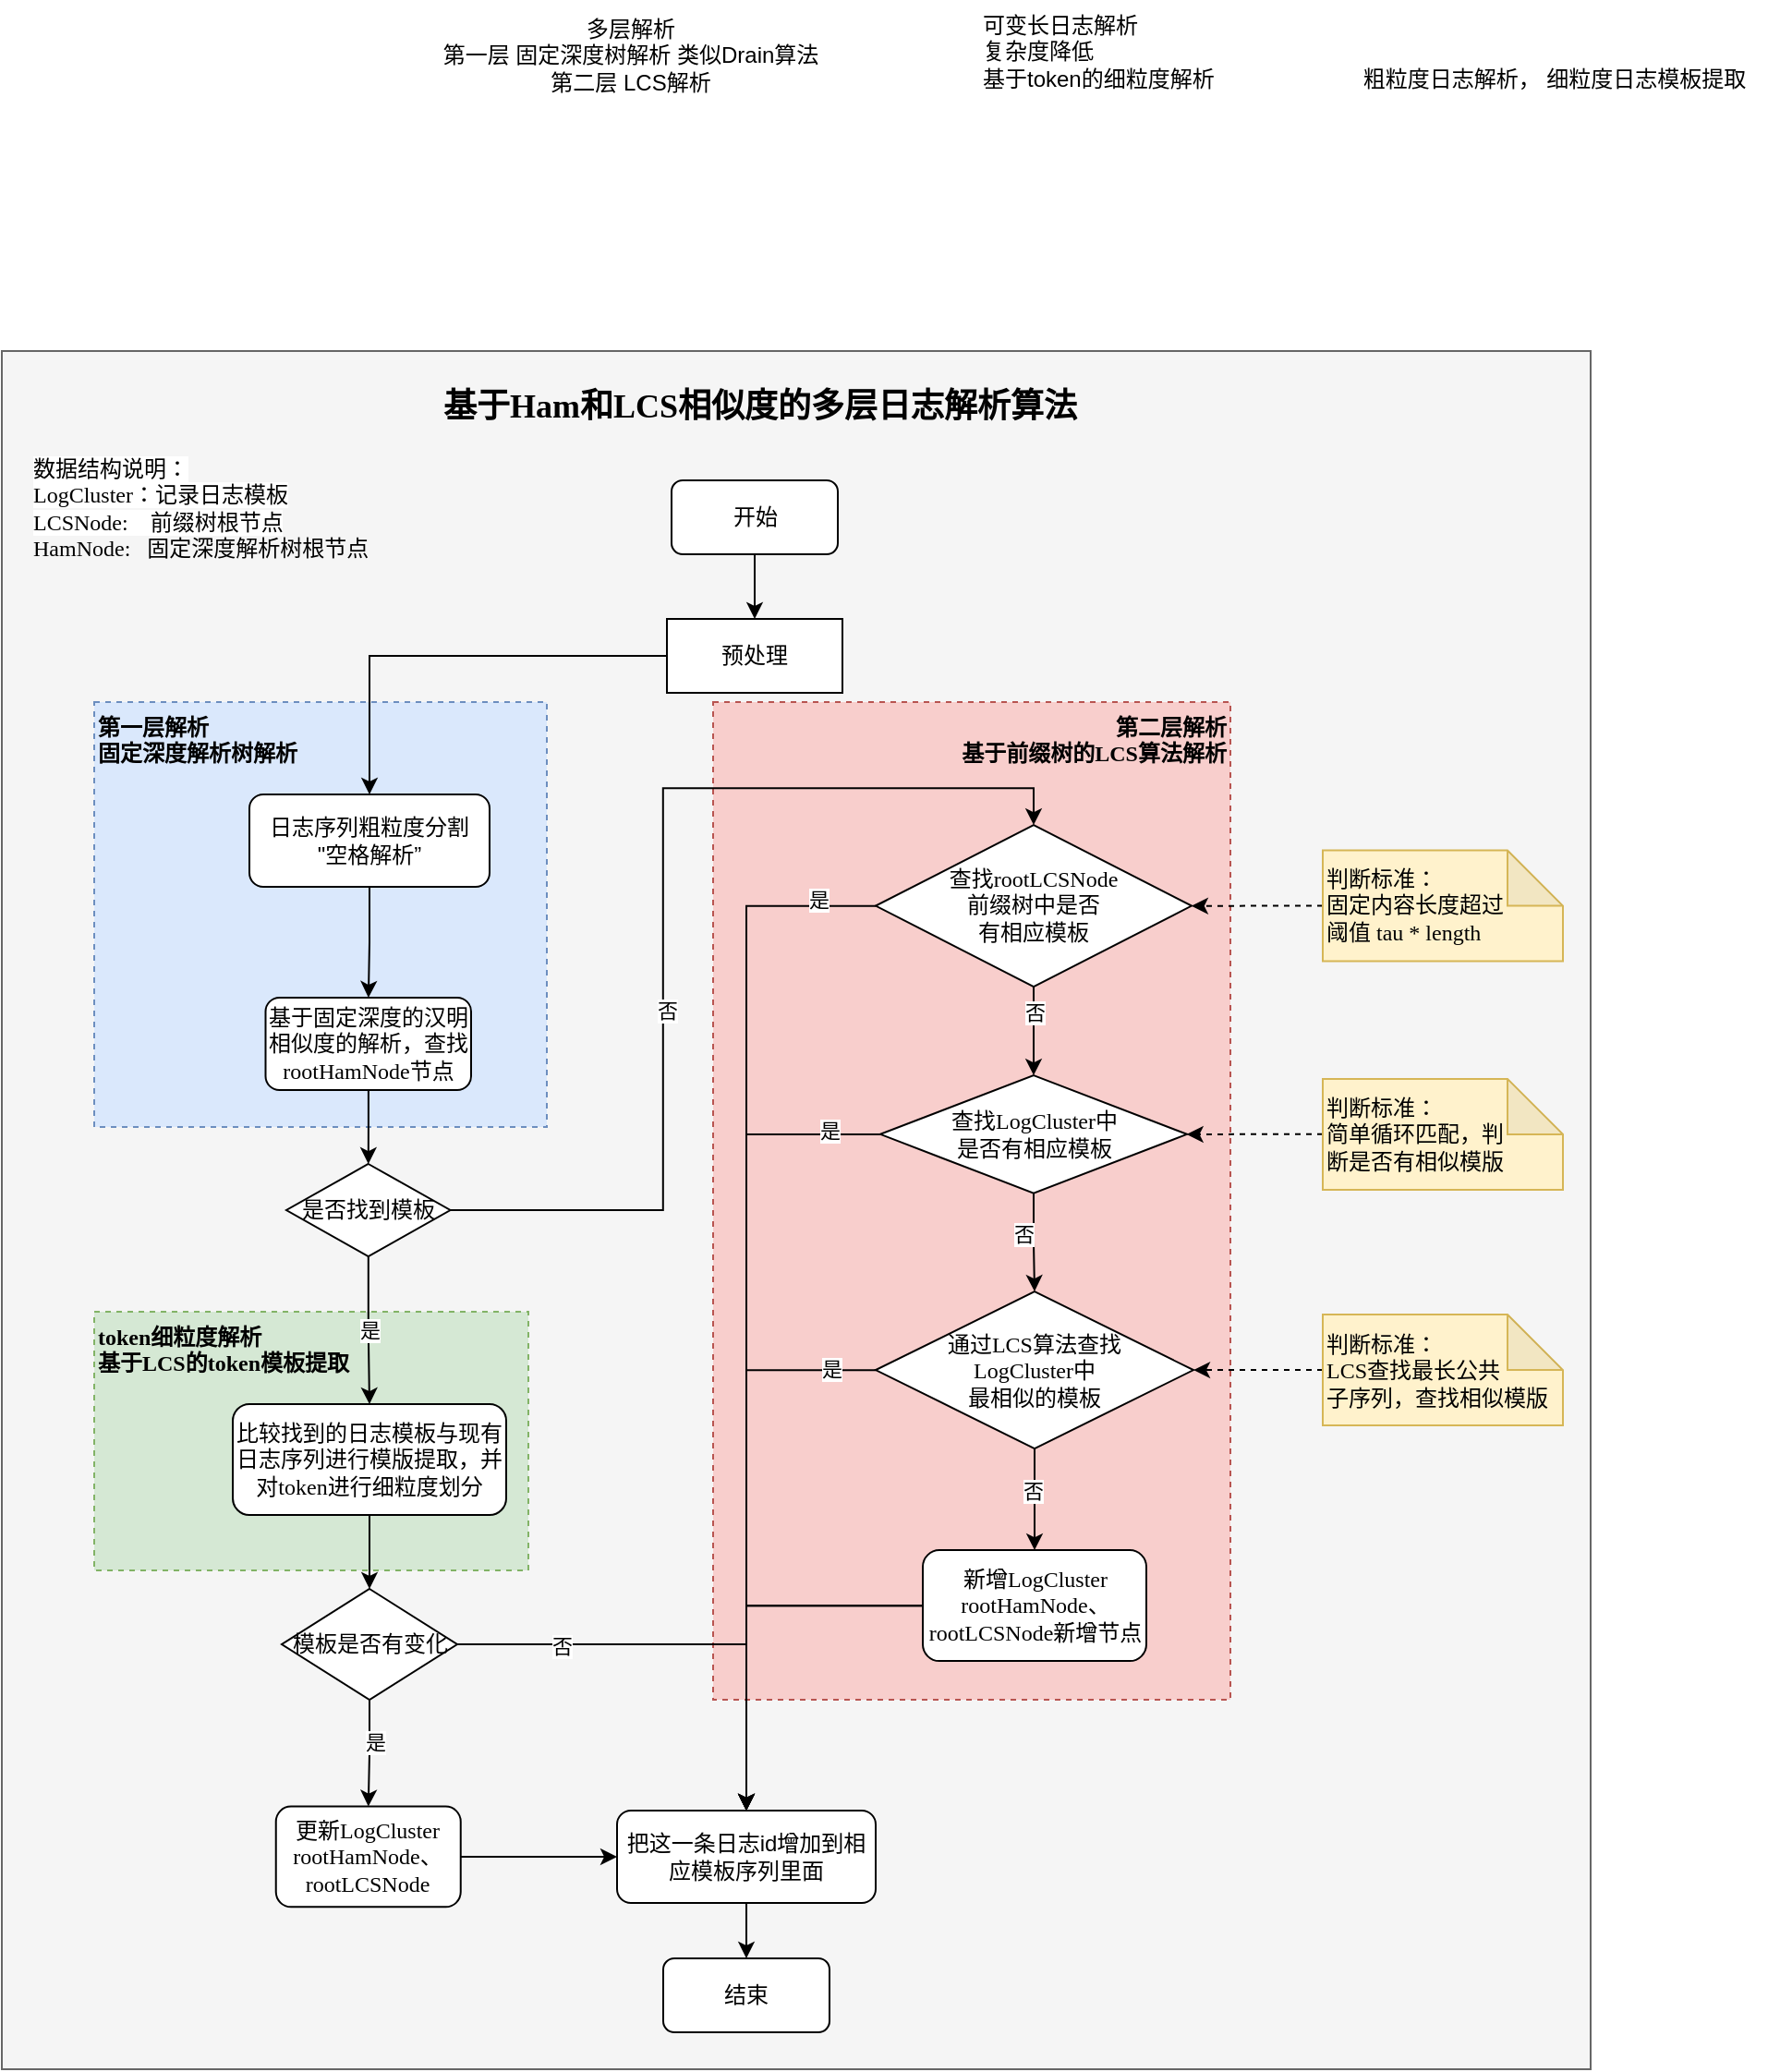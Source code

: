 <mxfile version="26.0.2">
  <diagram name="第 1 页" id="F_NSMGxIzK2aPqWop-WH">
    <mxGraphModel dx="1578" dy="1000" grid="1" gridSize="10" guides="1" tooltips="1" connect="1" arrows="1" fold="1" page="1" pageScale="1" pageWidth="827" pageHeight="1169" math="0" shadow="0">
      <root>
        <mxCell id="0" />
        <mxCell id="1" parent="0" />
        <mxCell id="ZSUmyzXB2fES_6F9nTxg-161" value="&lt;div style=&quot;&quot;&gt;&lt;br&gt;&lt;/div&gt;" style="rounded=0;whiteSpace=wrap;html=1;align=left;shadow=0;labelPosition=center;verticalLabelPosition=middle;verticalAlign=top;fontStyle=1;textShadow=0;horizontal=1;fillColor=#f5f5f5;strokeColor=#666666;fontFamily=Helvetica;fontSize=12;fontColor=#333333;" vertex="1" parent="1">
          <mxGeometry x="160" y="190" width="860" height="930" as="geometry" />
        </mxCell>
        <mxCell id="ZSUmyzXB2fES_6F9nTxg-144" value="&lt;div style=&quot;&quot;&gt;&lt;font face=&quot;Comic Sans MS&quot;&gt;token细粒度解析&lt;/font&gt;&lt;/div&gt;&lt;div style=&quot;&quot;&gt;&lt;font face=&quot;Comic Sans MS&quot;&gt;基于LCS的token模板提取&lt;/font&gt;&lt;/div&gt;" style="rounded=0;whiteSpace=wrap;html=1;align=left;shadow=0;labelPosition=center;verticalLabelPosition=middle;verticalAlign=top;fontStyle=1;textShadow=0;horizontal=1;fillColor=#d5e8d4;strokeColor=#82b366;dashed=1;" vertex="1" parent="1">
          <mxGeometry x="210" y="710" width="235" height="140" as="geometry" />
        </mxCell>
        <mxCell id="ZSUmyzXB2fES_6F9nTxg-143" value="&lt;div style=&quot;&quot;&gt;&lt;span style=&quot;background-color: transparent; color: light-dark(rgb(0, 0, 0), rgb(255, 255, 255));&quot;&gt;&lt;font face=&quot;Comic Sans MS&quot;&gt;第二层解析&lt;/font&gt;&lt;/span&gt;&lt;/div&gt;&lt;div style=&quot;&quot;&gt;&lt;font face=&quot;Comic Sans MS&quot;&gt;基于前缀树的LCS算法解析&lt;/font&gt;&lt;/div&gt;" style="rounded=0;whiteSpace=wrap;html=1;align=right;shadow=0;labelPosition=center;verticalLabelPosition=middle;verticalAlign=top;fontStyle=1;textShadow=0;horizontal=1;fillColor=#f8cecc;strokeColor=#b85450;dashed=1;" vertex="1" parent="1">
          <mxGeometry x="545" y="380" width="280" height="540" as="geometry" />
        </mxCell>
        <mxCell id="ZSUmyzXB2fES_6F9nTxg-142" value="&lt;div style=&quot;&quot;&gt;&lt;span style=&quot;background-color: transparent; color: light-dark(rgb(0, 0, 0), rgb(255, 255, 255));&quot;&gt;第一层解析&lt;/span&gt;&lt;/div&gt;&lt;div style=&quot;&quot;&gt;&lt;span style=&quot;background-color: transparent; color: light-dark(rgb(0, 0, 0), rgb(255, 255, 255));&quot;&gt;固定深度解析树解析&lt;/span&gt;&lt;/div&gt;" style="rounded=0;whiteSpace=wrap;html=1;align=left;shadow=0;labelPosition=center;verticalLabelPosition=middle;verticalAlign=top;fontStyle=1;textShadow=0;horizontal=1;fillColor=#dae8fc;strokeColor=#6c8ebf;gradientColor=none;dashed=1;" vertex="1" parent="1">
          <mxGeometry x="210" y="380" width="245" height="230" as="geometry" />
        </mxCell>
        <mxCell id="mXxrbGlmwr1-6T_xw9jQ-19" value="多层解析&lt;div&gt;第一层 固定深度树解析 类似Drain算法&lt;/div&gt;&lt;div&gt;第二层 LCS解析&lt;/div&gt;" style="text;html=1;align=center;verticalAlign=middle;resizable=0;points=[];autosize=1;strokeColor=none;fillColor=none;" parent="1" vertex="1">
          <mxGeometry x="385" width="230" height="60" as="geometry" />
        </mxCell>
        <mxCell id="ZSUmyzXB2fES_6F9nTxg-2" value="&lt;div&gt;&lt;div&gt;可变长日志解析&lt;/div&gt;&lt;div&gt;复杂度降低&lt;/div&gt;&lt;/div&gt;基于token的细粒度解析&lt;div&gt;&lt;br&gt;&lt;/div&gt;" style="text;html=1;align=left;verticalAlign=middle;resizable=0;points=[];autosize=1;strokeColor=none;fillColor=none;" vertex="1" parent="1">
          <mxGeometry x="688.5" width="150" height="70" as="geometry" />
        </mxCell>
        <mxCell id="ZSUmyzXB2fES_6F9nTxg-59" value="粗粒度日志解析， 细粒度日志模板提取" style="text;html=1;align=center;verticalAlign=middle;resizable=0;points=[];autosize=1;strokeColor=none;fillColor=none;" vertex="1" parent="1">
          <mxGeometry x="885" y="28" width="230" height="30" as="geometry" />
        </mxCell>
        <mxCell id="ZSUmyzXB2fES_6F9nTxg-68" value="" style="edgeStyle=orthogonalEdgeStyle;rounded=0;orthogonalLoop=1;jettySize=auto;html=1;" edge="1" parent="1" source="ZSUmyzXB2fES_6F9nTxg-69" target="ZSUmyzXB2fES_6F9nTxg-71">
          <mxGeometry relative="1" as="geometry" />
        </mxCell>
        <mxCell id="ZSUmyzXB2fES_6F9nTxg-69" value="开始" style="rounded=1;whiteSpace=wrap;html=1;" vertex="1" parent="1">
          <mxGeometry x="522.5" y="260" width="90" height="40" as="geometry" />
        </mxCell>
        <mxCell id="ZSUmyzXB2fES_6F9nTxg-70" value="" style="edgeStyle=orthogonalEdgeStyle;rounded=0;orthogonalLoop=1;jettySize=auto;html=1;" edge="1" parent="1" source="ZSUmyzXB2fES_6F9nTxg-71" target="ZSUmyzXB2fES_6F9nTxg-73">
          <mxGeometry relative="1" as="geometry" />
        </mxCell>
        <mxCell id="ZSUmyzXB2fES_6F9nTxg-71" value="预处理" style="rounded=0;whiteSpace=wrap;html=1;" vertex="1" parent="1">
          <mxGeometry x="520" y="335" width="95" height="40" as="geometry" />
        </mxCell>
        <mxCell id="ZSUmyzXB2fES_6F9nTxg-72" value="" style="edgeStyle=orthogonalEdgeStyle;rounded=0;orthogonalLoop=1;jettySize=auto;html=1;" edge="1" parent="1" source="ZSUmyzXB2fES_6F9nTxg-73" target="ZSUmyzXB2fES_6F9nTxg-75">
          <mxGeometry relative="1" as="geometry" />
        </mxCell>
        <mxCell id="ZSUmyzXB2fES_6F9nTxg-73" value="日志序列粗粒度分割&lt;div&gt;&quot;空格解析”&lt;/div&gt;" style="rounded=1;whiteSpace=wrap;html=1;" vertex="1" parent="1">
          <mxGeometry x="294" y="430" width="130" height="50" as="geometry" />
        </mxCell>
        <mxCell id="ZSUmyzXB2fES_6F9nTxg-74" value="" style="edgeStyle=orthogonalEdgeStyle;rounded=0;orthogonalLoop=1;jettySize=auto;html=1;" edge="1" parent="1" source="ZSUmyzXB2fES_6F9nTxg-75" target="ZSUmyzXB2fES_6F9nTxg-81">
          <mxGeometry relative="1" as="geometry" />
        </mxCell>
        <mxCell id="ZSUmyzXB2fES_6F9nTxg-75" value="&lt;font face=&quot;Comic Sans MS&quot;&gt;基于固定深度的汉明相似度的解析，查找rootHamNode节点&lt;/font&gt;" style="rounded=1;whiteSpace=wrap;html=1;" vertex="1" parent="1">
          <mxGeometry x="302.75" y="540" width="111.25" height="50" as="geometry" />
        </mxCell>
        <mxCell id="ZSUmyzXB2fES_6F9nTxg-77" value="&lt;div style=&quot;background-color: rgb(255, 255, 255); color: rgb(8, 8, 8);&quot;&gt;&lt;pre style=&quot;&quot;&gt;&lt;div style=&quot;color: light-dark(rgb(8, 8, 8), rgb(230, 230, 230)); font-family: &amp;quot;JetBrains Mono&amp;quot;, monospace; font-size: 9.8pt; text-align: left;&quot;&gt;&lt;br&gt;&lt;/div&gt;&lt;/pre&gt;&lt;/div&gt;" style="text;html=1;align=center;verticalAlign=middle;resizable=0;points=[];autosize=1;strokeColor=none;fillColor=none;" vertex="1" parent="1">
          <mxGeometry x="786.5" y="532.06" width="20" height="50" as="geometry" />
        </mxCell>
        <mxCell id="ZSUmyzXB2fES_6F9nTxg-78" value="是" style="edgeStyle=orthogonalEdgeStyle;rounded=0;orthogonalLoop=1;jettySize=auto;html=1;" edge="1" parent="1" source="ZSUmyzXB2fES_6F9nTxg-81" target="ZSUmyzXB2fES_6F9nTxg-83">
          <mxGeometry relative="1" as="geometry" />
        </mxCell>
        <mxCell id="ZSUmyzXB2fES_6F9nTxg-138" style="edgeStyle=orthogonalEdgeStyle;rounded=0;orthogonalLoop=1;jettySize=auto;html=1;exitX=1;exitY=0.5;exitDx=0;exitDy=0;entryX=0.5;entryY=0;entryDx=0;entryDy=0;" edge="1" parent="1" source="ZSUmyzXB2fES_6F9nTxg-81" target="ZSUmyzXB2fES_6F9nTxg-97">
          <mxGeometry relative="1" as="geometry" />
        </mxCell>
        <mxCell id="ZSUmyzXB2fES_6F9nTxg-139" value="否" style="edgeLabel;html=1;align=center;verticalAlign=middle;resizable=0;points=[];" vertex="1" connectable="0" parent="ZSUmyzXB2fES_6F9nTxg-138">
          <mxGeometry x="-0.213" y="-2" relative="1" as="geometry">
            <mxPoint y="-1" as="offset" />
          </mxGeometry>
        </mxCell>
        <mxCell id="ZSUmyzXB2fES_6F9nTxg-81" value="是否找到模板" style="rhombus;whiteSpace=wrap;html=1;" vertex="1" parent="1">
          <mxGeometry x="314" y="630" width="88.75" height="50" as="geometry" />
        </mxCell>
        <mxCell id="ZSUmyzXB2fES_6F9nTxg-82" value="" style="edgeStyle=orthogonalEdgeStyle;rounded=0;orthogonalLoop=1;jettySize=auto;html=1;" edge="1" parent="1" source="ZSUmyzXB2fES_6F9nTxg-83" target="ZSUmyzXB2fES_6F9nTxg-89">
          <mxGeometry relative="1" as="geometry" />
        </mxCell>
        <mxCell id="ZSUmyzXB2fES_6F9nTxg-83" value="&lt;font face=&quot;Comic Sans MS&quot;&gt;比较找到的日志模板与现有日志序列进行模版提取，并对token进行细粒度划分&lt;/font&gt;" style="rounded=1;whiteSpace=wrap;html=1;" vertex="1" parent="1">
          <mxGeometry x="285" y="760" width="148" height="60" as="geometry" />
        </mxCell>
        <mxCell id="ZSUmyzXB2fES_6F9nTxg-85" value="" style="edgeStyle=orthogonalEdgeStyle;rounded=0;orthogonalLoop=1;jettySize=auto;html=1;" edge="1" parent="1" source="ZSUmyzXB2fES_6F9nTxg-89" target="ZSUmyzXB2fES_6F9nTxg-93">
          <mxGeometry relative="1" as="geometry" />
        </mxCell>
        <mxCell id="ZSUmyzXB2fES_6F9nTxg-86" value="是" style="edgeLabel;html=1;align=center;verticalAlign=middle;resizable=0;points=[];" vertex="1" connectable="0" parent="ZSUmyzXB2fES_6F9nTxg-85">
          <mxGeometry x="-0.207" y="3" relative="1" as="geometry">
            <mxPoint as="offset" />
          </mxGeometry>
        </mxCell>
        <mxCell id="ZSUmyzXB2fES_6F9nTxg-123" value="" style="edgeStyle=orthogonalEdgeStyle;rounded=0;orthogonalLoop=1;jettySize=auto;html=1;" edge="1" parent="1" source="ZSUmyzXB2fES_6F9nTxg-89" target="ZSUmyzXB2fES_6F9nTxg-91">
          <mxGeometry relative="1" as="geometry" />
        </mxCell>
        <mxCell id="ZSUmyzXB2fES_6F9nTxg-141" value="否" style="edgeLabel;html=1;align=center;verticalAlign=middle;resizable=0;points=[];" vertex="1" connectable="0" parent="ZSUmyzXB2fES_6F9nTxg-123">
          <mxGeometry x="-0.54" y="-1" relative="1" as="geometry">
            <mxPoint as="offset" />
          </mxGeometry>
        </mxCell>
        <mxCell id="ZSUmyzXB2fES_6F9nTxg-89" value="模板是否有变化" style="rhombus;whiteSpace=wrap;html=1;" vertex="1" parent="1">
          <mxGeometry x="311.5" y="860" width="95" height="60" as="geometry" />
        </mxCell>
        <mxCell id="ZSUmyzXB2fES_6F9nTxg-137" value="" style="edgeStyle=orthogonalEdgeStyle;rounded=0;orthogonalLoop=1;jettySize=auto;html=1;" edge="1" parent="1" source="ZSUmyzXB2fES_6F9nTxg-91" target="ZSUmyzXB2fES_6F9nTxg-111">
          <mxGeometry relative="1" as="geometry" />
        </mxCell>
        <mxCell id="ZSUmyzXB2fES_6F9nTxg-91" value="把这一条日志id增加到相应模板序列里面" style="rounded=1;whiteSpace=wrap;html=1;" vertex="1" parent="1">
          <mxGeometry x="493" y="980" width="140" height="50" as="geometry" />
        </mxCell>
        <mxCell id="ZSUmyzXB2fES_6F9nTxg-136" value="" style="edgeStyle=orthogonalEdgeStyle;rounded=0;orthogonalLoop=1;jettySize=auto;html=1;" edge="1" parent="1" source="ZSUmyzXB2fES_6F9nTxg-93" target="ZSUmyzXB2fES_6F9nTxg-91">
          <mxGeometry relative="1" as="geometry" />
        </mxCell>
        <mxCell id="ZSUmyzXB2fES_6F9nTxg-93" value="&lt;font face=&quot;Comic Sans MS&quot;&gt;更新LogCluster&lt;/font&gt;&lt;div&gt;&lt;font face=&quot;Comic Sans MS&quot;&gt;rootHamNode、rootLCSNode&lt;/font&gt;&lt;/div&gt;" style="rounded=1;whiteSpace=wrap;html=1;" vertex="1" parent="1">
          <mxGeometry x="308.37" y="977.81" width="100" height="54.37" as="geometry" />
        </mxCell>
        <mxCell id="ZSUmyzXB2fES_6F9nTxg-113" value="" style="edgeStyle=orthogonalEdgeStyle;rounded=0;orthogonalLoop=1;jettySize=auto;html=1;" edge="1" parent="1" source="ZSUmyzXB2fES_6F9nTxg-97" target="ZSUmyzXB2fES_6F9nTxg-101">
          <mxGeometry relative="1" as="geometry" />
        </mxCell>
        <mxCell id="ZSUmyzXB2fES_6F9nTxg-116" value="否" style="edgeLabel;html=1;align=center;verticalAlign=middle;resizable=0;points=[];" vertex="1" connectable="0" parent="ZSUmyzXB2fES_6F9nTxg-113">
          <mxGeometry x="-0.422" relative="1" as="geometry">
            <mxPoint as="offset" />
          </mxGeometry>
        </mxCell>
        <mxCell id="ZSUmyzXB2fES_6F9nTxg-125" style="edgeStyle=orthogonalEdgeStyle;rounded=0;orthogonalLoop=1;jettySize=auto;html=1;entryX=0.5;entryY=0;entryDx=0;entryDy=0;" edge="1" parent="1" source="ZSUmyzXB2fES_6F9nTxg-97" target="ZSUmyzXB2fES_6F9nTxg-91">
          <mxGeometry relative="1" as="geometry">
            <Array as="points">
              <mxPoint x="563" y="490" />
            </Array>
          </mxGeometry>
        </mxCell>
        <mxCell id="ZSUmyzXB2fES_6F9nTxg-132" value="是" style="edgeLabel;html=1;align=center;verticalAlign=middle;resizable=0;points=[];" vertex="1" connectable="0" parent="ZSUmyzXB2fES_6F9nTxg-125">
          <mxGeometry x="-0.888" y="-4" relative="1" as="geometry">
            <mxPoint as="offset" />
          </mxGeometry>
        </mxCell>
        <mxCell id="ZSUmyzXB2fES_6F9nTxg-97" value="&lt;font face=&quot;Comic Sans MS&quot;&gt;查找rootLCSNode&lt;/font&gt;&lt;div&gt;&lt;font face=&quot;Comic Sans MS&quot;&gt;前缀树&lt;span style=&quot;background-color: transparent; color: light-dark(rgb(0, 0, 0), rgb(255, 255, 255));&quot;&gt;中是否&lt;/span&gt;&lt;/font&gt;&lt;/div&gt;&lt;div&gt;&lt;span style=&quot;background-color: transparent; color: light-dark(rgb(0, 0, 0), rgb(255, 255, 255));&quot;&gt;&lt;font face=&quot;Comic Sans MS&quot;&gt;有相应模板&lt;/font&gt;&lt;/span&gt;&lt;/div&gt;" style="rhombus;whiteSpace=wrap;html=1;" vertex="1" parent="1">
          <mxGeometry x="633" y="446.56" width="171" height="87.5" as="geometry" />
        </mxCell>
        <mxCell id="ZSUmyzXB2fES_6F9nTxg-114" value="" style="edgeStyle=orthogonalEdgeStyle;rounded=0;orthogonalLoop=1;jettySize=auto;html=1;" edge="1" parent="1" source="ZSUmyzXB2fES_6F9nTxg-101" target="ZSUmyzXB2fES_6F9nTxg-105">
          <mxGeometry relative="1" as="geometry" />
        </mxCell>
        <mxCell id="ZSUmyzXB2fES_6F9nTxg-117" value="否" style="edgeLabel;html=1;align=center;verticalAlign=middle;resizable=0;points=[];" vertex="1" connectable="0" parent="ZSUmyzXB2fES_6F9nTxg-114">
          <mxGeometry x="-0.037" y="-3" relative="1" as="geometry">
            <mxPoint x="-3" y="-4" as="offset" />
          </mxGeometry>
        </mxCell>
        <mxCell id="ZSUmyzXB2fES_6F9nTxg-127" style="edgeStyle=orthogonalEdgeStyle;rounded=0;orthogonalLoop=1;jettySize=auto;html=1;entryX=0.5;entryY=0;entryDx=0;entryDy=0;" edge="1" parent="1" source="ZSUmyzXB2fES_6F9nTxg-101" target="ZSUmyzXB2fES_6F9nTxg-91">
          <mxGeometry relative="1" as="geometry">
            <mxPoint x="595" y="830" as="targetPoint" />
            <Array as="points">
              <mxPoint x="563" y="614" />
            </Array>
          </mxGeometry>
        </mxCell>
        <mxCell id="ZSUmyzXB2fES_6F9nTxg-133" value="是" style="edgeLabel;html=1;align=center;verticalAlign=middle;resizable=0;points=[];" vertex="1" connectable="0" parent="ZSUmyzXB2fES_6F9nTxg-127">
          <mxGeometry x="-0.87" y="-2" relative="1" as="geometry">
            <mxPoint x="1" as="offset" />
          </mxGeometry>
        </mxCell>
        <mxCell id="ZSUmyzXB2fES_6F9nTxg-101" value="&lt;font face=&quot;Comic Sans MS&quot;&gt;查找LogCluster中&lt;/font&gt;&lt;div&gt;&lt;span style=&quot;background-color: transparent; color: light-dark(rgb(0, 0, 0), rgb(255, 255, 255));&quot;&gt;&lt;font face=&quot;Comic Sans MS&quot;&gt;是否有相应模板&lt;/font&gt;&lt;/span&gt;&lt;/div&gt;" style="rhombus;whiteSpace=wrap;html=1;" vertex="1" parent="1">
          <mxGeometry x="635.5" y="582.06" width="166" height="63.75" as="geometry" />
        </mxCell>
        <mxCell id="ZSUmyzXB2fES_6F9nTxg-115" value="" style="edgeStyle=orthogonalEdgeStyle;rounded=0;orthogonalLoop=1;jettySize=auto;html=1;" edge="1" parent="1" source="ZSUmyzXB2fES_6F9nTxg-105" target="ZSUmyzXB2fES_6F9nTxg-110">
          <mxGeometry relative="1" as="geometry" />
        </mxCell>
        <mxCell id="ZSUmyzXB2fES_6F9nTxg-118" value="否" style="edgeLabel;html=1;align=center;verticalAlign=middle;resizable=0;points=[];" vertex="1" connectable="0" parent="ZSUmyzXB2fES_6F9nTxg-115">
          <mxGeometry x="-0.185" y="-1" relative="1" as="geometry">
            <mxPoint as="offset" />
          </mxGeometry>
        </mxCell>
        <mxCell id="ZSUmyzXB2fES_6F9nTxg-130" style="edgeStyle=orthogonalEdgeStyle;rounded=0;orthogonalLoop=1;jettySize=auto;html=1;entryX=0.5;entryY=0;entryDx=0;entryDy=0;" edge="1" parent="1" source="ZSUmyzXB2fES_6F9nTxg-105" target="ZSUmyzXB2fES_6F9nTxg-91">
          <mxGeometry relative="1" as="geometry">
            <Array as="points">
              <mxPoint x="563" y="742" />
            </Array>
          </mxGeometry>
        </mxCell>
        <mxCell id="ZSUmyzXB2fES_6F9nTxg-134" value="是" style="edgeLabel;html=1;align=center;verticalAlign=middle;resizable=0;points=[];" vertex="1" connectable="0" parent="ZSUmyzXB2fES_6F9nTxg-130">
          <mxGeometry x="-0.846" y="-1" relative="1" as="geometry">
            <mxPoint as="offset" />
          </mxGeometry>
        </mxCell>
        <mxCell id="ZSUmyzXB2fES_6F9nTxg-105" value="&lt;font face=&quot;Comic Sans MS&quot;&gt;通过LCS&lt;span style=&quot;background-color: transparent; color: light-dark(rgb(0, 0, 0), rgb(255, 255, 255));&quot;&gt;算法&lt;/span&gt;&lt;span style=&quot;background-color: transparent; color: light-dark(rgb(0, 0, 0), rgb(255, 255, 255));&quot;&gt;查找&lt;/span&gt;&lt;/font&gt;&lt;div&gt;&lt;span style=&quot;background-color: transparent; color: light-dark(rgb(0, 0, 0), rgb(255, 255, 255));&quot;&gt;&lt;font face=&quot;Comic Sans MS&quot;&gt;LogCluster中&lt;/font&gt;&lt;/span&gt;&lt;div&gt;&lt;div&gt;&lt;div&gt;&lt;span style=&quot;background-color: transparent; color: light-dark(rgb(0, 0, 0), rgb(255, 255, 255));&quot;&gt;&lt;font face=&quot;Comic Sans MS&quot;&gt;最相似的模板&lt;/font&gt;&lt;/span&gt;&lt;/div&gt;&lt;/div&gt;&lt;/div&gt;&lt;/div&gt;" style="rhombus;whiteSpace=wrap;html=1;" vertex="1" parent="1">
          <mxGeometry x="633" y="699.06" width="172" height="85" as="geometry" />
        </mxCell>
        <mxCell id="ZSUmyzXB2fES_6F9nTxg-131" style="edgeStyle=orthogonalEdgeStyle;rounded=0;orthogonalLoop=1;jettySize=auto;html=1;entryX=0.5;entryY=0;entryDx=0;entryDy=0;" edge="1" parent="1" source="ZSUmyzXB2fES_6F9nTxg-110" target="ZSUmyzXB2fES_6F9nTxg-91">
          <mxGeometry relative="1" as="geometry">
            <mxPoint x="565" y="830" as="targetPoint" />
            <Array as="points">
              <mxPoint x="563" y="869" />
            </Array>
          </mxGeometry>
        </mxCell>
        <mxCell id="ZSUmyzXB2fES_6F9nTxg-146" value="" style="edgeLabel;html=1;align=center;verticalAlign=middle;resizable=0;points=[];rounded=0;shadow=0;strokeColor=default;fontFamily=Helvetica;fontSize=12;fontColor=default;fillColor=default;" vertex="1" connectable="0" parent="ZSUmyzXB2fES_6F9nTxg-131">
          <mxGeometry x="-0.426" y="2" relative="1" as="geometry">
            <mxPoint x="-1" as="offset" />
          </mxGeometry>
        </mxCell>
        <mxCell id="ZSUmyzXB2fES_6F9nTxg-147" style="edgeStyle=orthogonalEdgeStyle;rounded=0;orthogonalLoop=1;jettySize=auto;html=1;entryX=0.5;entryY=0;entryDx=0;entryDy=0;fontFamily=Helvetica;fontSize=12;fontColor=default;" edge="1" parent="1" source="ZSUmyzXB2fES_6F9nTxg-110" target="ZSUmyzXB2fES_6F9nTxg-91">
          <mxGeometry relative="1" as="geometry" />
        </mxCell>
        <mxCell id="ZSUmyzXB2fES_6F9nTxg-148" value="" style="edgeLabel;html=1;align=center;verticalAlign=middle;resizable=0;points=[];rounded=0;shadow=0;strokeColor=default;fontFamily=Helvetica;fontSize=12;fontColor=default;fillColor=default;" vertex="1" connectable="0" parent="ZSUmyzXB2fES_6F9nTxg-147">
          <mxGeometry x="-0.397" y="6" relative="1" as="geometry">
            <mxPoint x="-1" as="offset" />
          </mxGeometry>
        </mxCell>
        <mxCell id="ZSUmyzXB2fES_6F9nTxg-110" value="&lt;font face=&quot;Comic Sans MS&quot;&gt;新增LogCluster&lt;/font&gt;&lt;div&gt;&lt;font face=&quot;Comic Sans MS&quot;&gt;rootHamNode、rootLCSNode新增节点&lt;/font&gt;&lt;/div&gt;" style="rounded=1;whiteSpace=wrap;html=1;" vertex="1" parent="1">
          <mxGeometry x="658.5" y="839.06" width="121" height="60" as="geometry" />
        </mxCell>
        <mxCell id="ZSUmyzXB2fES_6F9nTxg-111" value="结束" style="rounded=1;whiteSpace=wrap;html=1;" vertex="1" parent="1">
          <mxGeometry x="518" y="1060" width="90" height="40" as="geometry" />
        </mxCell>
        <mxCell id="ZSUmyzXB2fES_6F9nTxg-149" value="&lt;font face=&quot;Comic Sans MS&quot; style=&quot;font-size: 18px;&quot;&gt;&lt;b&gt;基于Ham和LCS相似度的多层日志解析算法&lt;/b&gt;&lt;/font&gt;" style="text;html=1;align=center;verticalAlign=middle;resizable=0;points=[];autosize=1;strokeColor=none;fillColor=none;fontFamily=Helvetica;fontSize=12;fontColor=default;" vertex="1" parent="1">
          <mxGeometry x="390" y="200" width="360" height="40" as="geometry" />
        </mxCell>
        <mxCell id="ZSUmyzXB2fES_6F9nTxg-157" value="" style="edgeStyle=orthogonalEdgeStyle;rounded=1;orthogonalLoop=1;jettySize=auto;html=1;fontFamily=Helvetica;fontSize=12;fontColor=default;curved=0;dashed=1;" edge="1" parent="1" source="ZSUmyzXB2fES_6F9nTxg-151" target="ZSUmyzXB2fES_6F9nTxg-97">
          <mxGeometry relative="1" as="geometry" />
        </mxCell>
        <mxCell id="ZSUmyzXB2fES_6F9nTxg-151" value="&lt;span style=&quot;&quot;&gt;&lt;font face=&quot;Comic Sans MS&quot;&gt;判断标准：&lt;/font&gt;&lt;/span&gt;&lt;div&gt;&lt;span style=&quot;&quot;&gt;&lt;font face=&quot;Comic Sans MS&quot;&gt;固定内容长度超过&lt;/font&gt;&lt;/span&gt;&lt;/div&gt;&lt;div&gt;&lt;span style=&quot;&quot;&gt;&lt;font face=&quot;Comic Sans MS&quot;&gt;阈值 tau * length&lt;/font&gt;&lt;/span&gt;&lt;/div&gt;" style="shape=note;whiteSpace=wrap;html=1;backgroundOutline=1;darkOpacity=0.05;rounded=0;shadow=0;strokeColor=#d6b656;align=left;verticalAlign=middle;fontFamily=Helvetica;fontSize=12;fillColor=#fff2cc;" vertex="1" parent="1">
          <mxGeometry x="875" y="460.31" width="130" height="60" as="geometry" />
        </mxCell>
        <mxCell id="ZSUmyzXB2fES_6F9nTxg-158" value="" style="edgeStyle=orthogonalEdgeStyle;rounded=0;orthogonalLoop=1;jettySize=auto;html=1;fontFamily=Helvetica;fontSize=12;fontColor=default;dashed=1;" edge="1" parent="1" source="ZSUmyzXB2fES_6F9nTxg-155" target="ZSUmyzXB2fES_6F9nTxg-101">
          <mxGeometry relative="1" as="geometry" />
        </mxCell>
        <mxCell id="ZSUmyzXB2fES_6F9nTxg-155" value="&lt;span style=&quot;&quot;&gt;判断标准：&lt;/span&gt;&lt;div style=&quot;&quot;&gt;简单循环匹配，判&lt;/div&gt;&lt;div style=&quot;&quot;&gt;断是否有相似模版&lt;/div&gt;" style="shape=note;whiteSpace=wrap;html=1;backgroundOutline=1;darkOpacity=0.05;rounded=0;shadow=0;strokeColor=#d6b656;align=left;verticalAlign=middle;fontFamily=Helvetica;fontSize=12;fillColor=#fff2cc;" vertex="1" parent="1">
          <mxGeometry x="875" y="583.94" width="130" height="60" as="geometry" />
        </mxCell>
        <mxCell id="ZSUmyzXB2fES_6F9nTxg-159" value="" style="edgeStyle=orthogonalEdgeStyle;rounded=0;orthogonalLoop=1;jettySize=auto;html=1;fontFamily=Helvetica;fontSize=12;fontColor=default;dashed=1;" edge="1" parent="1" source="ZSUmyzXB2fES_6F9nTxg-156" target="ZSUmyzXB2fES_6F9nTxg-105">
          <mxGeometry relative="1" as="geometry" />
        </mxCell>
        <mxCell id="ZSUmyzXB2fES_6F9nTxg-156" value="&lt;span style=&quot;&quot;&gt;&lt;font face=&quot;Comic Sans MS&quot;&gt;判断标准：&lt;/font&gt;&lt;/span&gt;&lt;div&gt;&lt;span style=&quot;text-align: center; text-wrap-mode: nowrap;&quot;&gt;&lt;font face=&quot;Comic Sans MS&quot;&gt;LCS查找最长公共&lt;/font&gt;&lt;/span&gt;&lt;/div&gt;&lt;div&gt;&lt;span style=&quot;text-align: center; text-wrap-mode: nowrap;&quot;&gt;&lt;font face=&quot;Comic Sans MS&quot;&gt;子序列，查找相似模版&lt;/font&gt;&lt;/span&gt;&lt;/div&gt;" style="shape=note;whiteSpace=wrap;html=1;backgroundOutline=1;darkOpacity=0.05;rounded=0;shadow=0;strokeColor=#d6b656;align=left;verticalAlign=middle;fontFamily=Helvetica;fontSize=12;fillColor=#fff2cc;" vertex="1" parent="1">
          <mxGeometry x="875" y="711.56" width="130" height="60" as="geometry" />
        </mxCell>
        <mxCell id="ZSUmyzXB2fES_6F9nTxg-162" value="&lt;div&gt;&lt;font style=&quot;background-color: light-dark(#ffffff, var(--ge-dark-color, #121212));&quot; face=&quot;Comic Sans MS&quot;&gt;数据结构说明：&lt;/font&gt;&lt;/div&gt;&lt;font style=&quot;background-color: light-dark(#ffffff, var(--ge-dark-color, #121212));&quot; face=&quot;Comic Sans MS&quot;&gt;LogCluster：记录日志模板&lt;/font&gt;&lt;div&gt;&lt;font style=&quot;background-color: light-dark(#ffffff, var(--ge-dark-color, #121212));&quot; face=&quot;Comic Sans MS&quot;&gt;LCSNode:&amp;nbsp; &amp;nbsp; 前缀树根节点&lt;/font&gt;&lt;/div&gt;&lt;div&gt;&lt;font face=&quot;Comic Sans MS&quot;&gt;HamNode:&amp;nbsp; &amp;nbsp;固定深度解析树根节点&lt;/font&gt;&lt;/div&gt;" style="text;html=1;align=left;verticalAlign=middle;resizable=0;points=[];autosize=1;strokeColor=none;fillColor=none;fontFamily=Helvetica;fontSize=12;fontColor=default;" vertex="1" parent="1">
          <mxGeometry x="175" y="240" width="210" height="70" as="geometry" />
        </mxCell>
      </root>
    </mxGraphModel>
  </diagram>
</mxfile>
